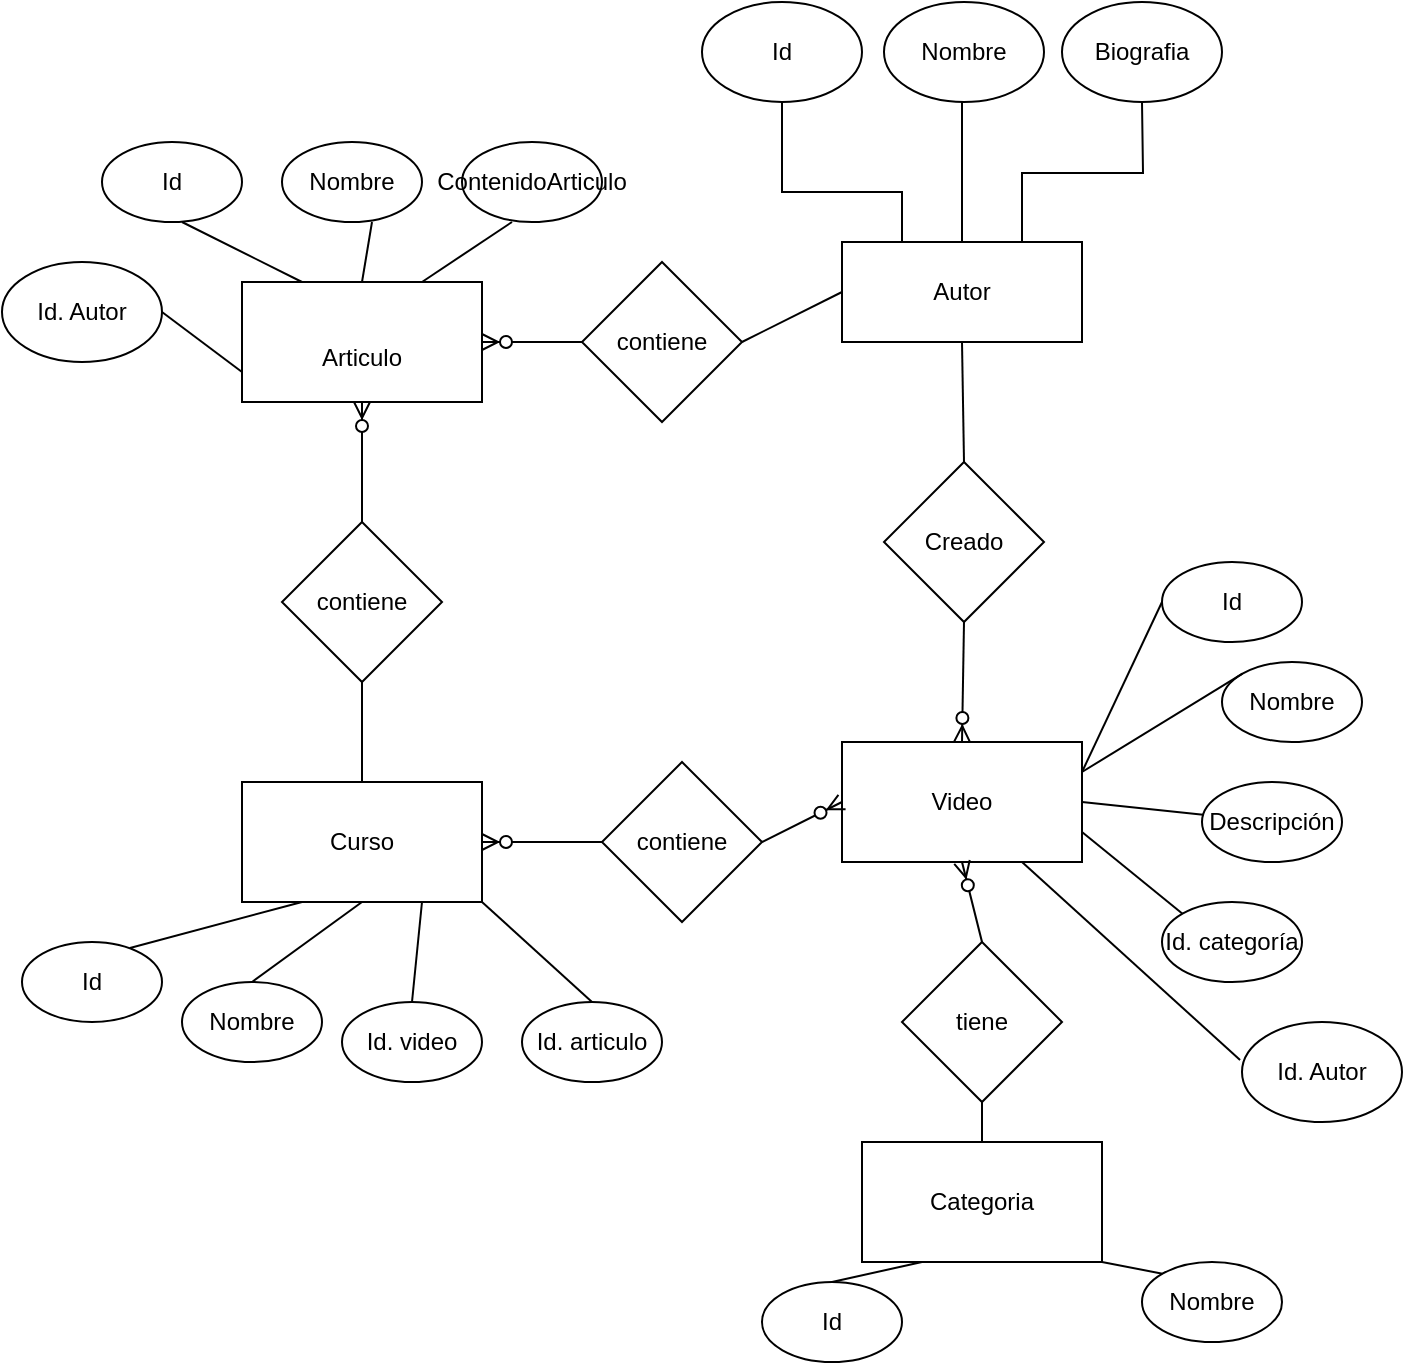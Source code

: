 <mxfile version="22.1.8" type="github">
  <diagram name="Page-1" id="bShrFsk_v7wB2PO9vDBH">
    <mxGraphModel dx="1434" dy="788" grid="1" gridSize="10" guides="1" tooltips="1" connect="1" arrows="1" fold="1" page="1" pageScale="1" pageWidth="850" pageHeight="1100" math="0" shadow="0">
      <root>
        <mxCell id="0" />
        <mxCell id="1" parent="0" />
        <mxCell id="FR-igSrA6LLMVyEzO0AX-17" style="rounded=0;orthogonalLoop=1;jettySize=auto;html=1;exitX=0.5;exitY=1;exitDx=0;exitDy=0;entryX=0.5;entryY=0;entryDx=0;entryDy=0;endArrow=none;endFill=0;" parent="1" source="FR-igSrA6LLMVyEzO0AX-1" target="FR-igSrA6LLMVyEzO0AX-9" edge="1">
          <mxGeometry relative="1" as="geometry" />
        </mxCell>
        <mxCell id="FR-igSrA6LLMVyEzO0AX-1" value="Autor&lt;br&gt;" style="rounded=0;whiteSpace=wrap;html=1;" parent="1" vertex="1">
          <mxGeometry x="450" y="230" width="120" height="50" as="geometry" />
        </mxCell>
        <mxCell id="FR-igSrA6LLMVyEzO0AX-2" value="Id" style="ellipse;whiteSpace=wrap;html=1;" parent="1" vertex="1">
          <mxGeometry x="380" y="110" width="80" height="50" as="geometry" />
        </mxCell>
        <mxCell id="FR-igSrA6LLMVyEzO0AX-3" value="Nombre" style="ellipse;whiteSpace=wrap;html=1;" parent="1" vertex="1">
          <mxGeometry x="471" y="110" width="80" height="50" as="geometry" />
        </mxCell>
        <mxCell id="FR-igSrA6LLMVyEzO0AX-4" value="Biografia" style="ellipse;whiteSpace=wrap;html=1;" parent="1" vertex="1">
          <mxGeometry x="560" y="110" width="80" height="50" as="geometry" />
        </mxCell>
        <mxCell id="FR-igSrA6LLMVyEzO0AX-6" value="" style="endArrow=none;html=1;rounded=0;edgeStyle=orthogonalEdgeStyle;exitX=0.75;exitY=0;exitDx=0;exitDy=0;" parent="1" source="FR-igSrA6LLMVyEzO0AX-1" edge="1">
          <mxGeometry width="50" height="50" relative="1" as="geometry">
            <mxPoint x="550" y="210" as="sourcePoint" />
            <mxPoint x="600" y="160" as="targetPoint" />
          </mxGeometry>
        </mxCell>
        <mxCell id="FR-igSrA6LLMVyEzO0AX-7" value="" style="endArrow=none;html=1;rounded=0;edgeStyle=orthogonalEdgeStyle;" parent="1" edge="1">
          <mxGeometry width="50" height="50" relative="1" as="geometry">
            <mxPoint x="510" y="230" as="sourcePoint" />
            <mxPoint x="510" y="159.5" as="targetPoint" />
          </mxGeometry>
        </mxCell>
        <mxCell id="FR-igSrA6LLMVyEzO0AX-8" value="" style="endArrow=none;html=1;rounded=0;edgeStyle=orthogonalEdgeStyle;entryX=0.5;entryY=1;entryDx=0;entryDy=0;exitX=0.25;exitY=0;exitDx=0;exitDy=0;" parent="1" source="FR-igSrA6LLMVyEzO0AX-1" target="FR-igSrA6LLMVyEzO0AX-2" edge="1">
          <mxGeometry width="50" height="50" relative="1" as="geometry">
            <mxPoint x="520" y="240" as="sourcePoint" />
            <mxPoint x="520" y="169.5" as="targetPoint" />
            <Array as="points">
              <mxPoint x="480" y="205" />
              <mxPoint x="420" y="205" />
            </Array>
          </mxGeometry>
        </mxCell>
        <mxCell id="FR-igSrA6LLMVyEzO0AX-9" value="Creado" style="rhombus;whiteSpace=wrap;html=1;" parent="1" vertex="1">
          <mxGeometry x="471" y="340" width="80" height="80" as="geometry" />
        </mxCell>
        <mxCell id="FR-igSrA6LLMVyEzO0AX-10" value="Video" style="rounded=0;whiteSpace=wrap;html=1;" parent="1" vertex="1">
          <mxGeometry x="450" y="480" width="120" height="60" as="geometry" />
        </mxCell>
        <mxCell id="FR-igSrA6LLMVyEzO0AX-11" value="Descripción" style="ellipse;whiteSpace=wrap;html=1;" parent="1" vertex="1">
          <mxGeometry x="630" y="500" width="70" height="40" as="geometry" />
        </mxCell>
        <mxCell id="FR-igSrA6LLMVyEzO0AX-12" value="Nombre" style="ellipse;whiteSpace=wrap;html=1;" parent="1" vertex="1">
          <mxGeometry x="640" y="440" width="70" height="40" as="geometry" />
        </mxCell>
        <mxCell id="FR-igSrA6LLMVyEzO0AX-13" value="" style="endArrow=none;html=1;rounded=0;entryX=1;entryY=0.5;entryDx=0;entryDy=0;" parent="1" source="FR-igSrA6LLMVyEzO0AX-11" target="FR-igSrA6LLMVyEzO0AX-10" edge="1">
          <mxGeometry width="50" height="50" relative="1" as="geometry">
            <mxPoint x="520" y="240" as="sourcePoint" />
            <mxPoint x="520" y="169.5" as="targetPoint" />
          </mxGeometry>
        </mxCell>
        <mxCell id="FR-igSrA6LLMVyEzO0AX-14" value="" style="endArrow=none;html=1;rounded=0;exitX=0;exitY=0;exitDx=0;exitDy=0;entryX=1;entryY=0.25;entryDx=0;entryDy=0;" parent="1" source="FR-igSrA6LLMVyEzO0AX-12" target="FR-igSrA6LLMVyEzO0AX-10" edge="1">
          <mxGeometry width="50" height="50" relative="1" as="geometry">
            <mxPoint x="630" y="455" as="sourcePoint" />
            <mxPoint x="590" y="490" as="targetPoint" />
            <Array as="points" />
          </mxGeometry>
        </mxCell>
        <mxCell id="FR-igSrA6LLMVyEzO0AX-15" value="" style="fontSize=12;html=1;endArrow=ERzeroToMany;endFill=1;rounded=0;exitX=0.5;exitY=1;exitDx=0;exitDy=0;entryX=0.5;entryY=0;entryDx=0;entryDy=0;" parent="1" source="FR-igSrA6LLMVyEzO0AX-9" target="FR-igSrA6LLMVyEzO0AX-10" edge="1">
          <mxGeometry width="100" height="100" relative="1" as="geometry">
            <mxPoint x="500" y="390" as="sourcePoint" />
            <mxPoint x="499" y="520" as="targetPoint" />
          </mxGeometry>
        </mxCell>
        <mxCell id="FR-igSrA6LLMVyEzO0AX-18" value="Curso" style="rounded=0;whiteSpace=wrap;html=1;" parent="1" vertex="1">
          <mxGeometry x="150" y="500" width="120" height="60" as="geometry" />
        </mxCell>
        <mxCell id="FR-igSrA6LLMVyEzO0AX-21" style="edgeStyle=none;rounded=0;orthogonalLoop=1;jettySize=auto;html=1;" parent="1" source="FR-igSrA6LLMVyEzO0AX-19" edge="1">
          <mxGeometry relative="1" as="geometry">
            <mxPoint x="330" y="530" as="targetPoint" />
          </mxGeometry>
        </mxCell>
        <mxCell id="FR-igSrA6LLMVyEzO0AX-19" value="contiene" style="rhombus;whiteSpace=wrap;html=1;" parent="1" vertex="1">
          <mxGeometry x="330" y="490" width="80" height="80" as="geometry" />
        </mxCell>
        <mxCell id="FR-igSrA6LLMVyEzO0AX-22" value="" style="fontSize=12;html=1;endArrow=ERzeroToMany;endFill=1;rounded=0;exitX=1;exitY=0.5;exitDx=0;exitDy=0;entryX=0;entryY=0.5;entryDx=0;entryDy=0;" parent="1" source="FR-igSrA6LLMVyEzO0AX-19" target="FR-igSrA6LLMVyEzO0AX-10" edge="1">
          <mxGeometry width="100" height="100" relative="1" as="geometry">
            <mxPoint x="521" y="430" as="sourcePoint" />
            <mxPoint x="520" y="510" as="targetPoint" />
          </mxGeometry>
        </mxCell>
        <mxCell id="FR-igSrA6LLMVyEzO0AX-23" value="&lt;br&gt;Articulo" style="rounded=0;whiteSpace=wrap;html=1;" parent="1" vertex="1">
          <mxGeometry x="150" y="250" width="120" height="60" as="geometry" />
        </mxCell>
        <mxCell id="FR-igSrA6LLMVyEzO0AX-25" value="contiene" style="rhombus;whiteSpace=wrap;html=1;" parent="1" vertex="1">
          <mxGeometry x="170" y="370" width="80" height="80" as="geometry" />
        </mxCell>
        <mxCell id="FR-igSrA6LLMVyEzO0AX-26" style="rounded=0;orthogonalLoop=1;jettySize=auto;html=1;exitX=0.5;exitY=1;exitDx=0;exitDy=0;entryX=0.5;entryY=0;entryDx=0;entryDy=0;endArrow=none;endFill=0;" parent="1" source="FR-igSrA6LLMVyEzO0AX-25" target="FR-igSrA6LLMVyEzO0AX-18" edge="1">
          <mxGeometry relative="1" as="geometry">
            <mxPoint x="220" y="479" as="sourcePoint" />
            <mxPoint x="280" y="479" as="targetPoint" />
          </mxGeometry>
        </mxCell>
        <mxCell id="FR-igSrA6LLMVyEzO0AX-27" value="" style="fontSize=12;html=1;endArrow=ERzeroToMany;endFill=1;rounded=0;exitX=0.5;exitY=0;exitDx=0;exitDy=0;entryX=0.5;entryY=1;entryDx=0;entryDy=0;" parent="1" source="FR-igSrA6LLMVyEzO0AX-25" target="FR-igSrA6LLMVyEzO0AX-23" edge="1">
          <mxGeometry width="100" height="100" relative="1" as="geometry">
            <mxPoint x="420" y="540" as="sourcePoint" />
            <mxPoint x="460" y="540" as="targetPoint" />
            <Array as="points" />
          </mxGeometry>
        </mxCell>
        <mxCell id="FR-igSrA6LLMVyEzO0AX-30" value="contiene" style="rhombus;whiteSpace=wrap;html=1;" parent="1" vertex="1">
          <mxGeometry x="320" y="240" width="80" height="80" as="geometry" />
        </mxCell>
        <mxCell id="FR-igSrA6LLMVyEzO0AX-32" value="" style="fontSize=12;html=1;endArrow=ERzeroToMany;endFill=1;rounded=0;exitX=0;exitY=0.5;exitDx=0;exitDy=0;entryX=1;entryY=0.5;entryDx=0;entryDy=0;" parent="1" source="FR-igSrA6LLMVyEzO0AX-30" target="FR-igSrA6LLMVyEzO0AX-23" edge="1">
          <mxGeometry width="100" height="100" relative="1" as="geometry">
            <mxPoint x="220" y="380" as="sourcePoint" />
            <mxPoint x="220" y="320" as="targetPoint" />
            <Array as="points" />
          </mxGeometry>
        </mxCell>
        <mxCell id="FR-igSrA6LLMVyEzO0AX-33" style="rounded=0;orthogonalLoop=1;jettySize=auto;html=1;exitX=1;exitY=0.5;exitDx=0;exitDy=0;entryX=0;entryY=0.5;entryDx=0;entryDy=0;endArrow=none;endFill=0;" parent="1" source="FR-igSrA6LLMVyEzO0AX-30" target="FR-igSrA6LLMVyEzO0AX-1" edge="1">
          <mxGeometry relative="1" as="geometry">
            <mxPoint x="400" y="290" as="sourcePoint" />
            <mxPoint x="400" y="340" as="targetPoint" />
          </mxGeometry>
        </mxCell>
        <mxCell id="S8FImL72Wb2MsRWylrde-1" value="Id. categoría" style="ellipse;whiteSpace=wrap;html=1;" vertex="1" parent="1">
          <mxGeometry x="610" y="560" width="70" height="40" as="geometry" />
        </mxCell>
        <mxCell id="S8FImL72Wb2MsRWylrde-2" value="Id. articulo" style="ellipse;whiteSpace=wrap;html=1;" vertex="1" parent="1">
          <mxGeometry x="290" y="610" width="70" height="40" as="geometry" />
        </mxCell>
        <mxCell id="S8FImL72Wb2MsRWylrde-3" value="Id" style="ellipse;whiteSpace=wrap;html=1;" vertex="1" parent="1">
          <mxGeometry x="40" y="580" width="70" height="40" as="geometry" />
        </mxCell>
        <mxCell id="S8FImL72Wb2MsRWylrde-4" value="Nombre" style="ellipse;whiteSpace=wrap;html=1;" vertex="1" parent="1">
          <mxGeometry x="120" y="600" width="70" height="40" as="geometry" />
        </mxCell>
        <mxCell id="S8FImL72Wb2MsRWylrde-5" value="Id. video" style="ellipse;whiteSpace=wrap;html=1;" vertex="1" parent="1">
          <mxGeometry x="200" y="610" width="70" height="40" as="geometry" />
        </mxCell>
        <mxCell id="S8FImL72Wb2MsRWylrde-7" value="Id" style="ellipse;whiteSpace=wrap;html=1;" vertex="1" parent="1">
          <mxGeometry x="80" y="180" width="70" height="40" as="geometry" />
        </mxCell>
        <mxCell id="S8FImL72Wb2MsRWylrde-8" value="Nombre" style="ellipse;whiteSpace=wrap;html=1;" vertex="1" parent="1">
          <mxGeometry x="170" y="180" width="70" height="40" as="geometry" />
        </mxCell>
        <mxCell id="S8FImL72Wb2MsRWylrde-10" value="Categoria" style="rounded=0;whiteSpace=wrap;html=1;" vertex="1" parent="1">
          <mxGeometry x="460" y="680" width="120" height="60" as="geometry" />
        </mxCell>
        <mxCell id="S8FImL72Wb2MsRWylrde-11" value="Id" style="ellipse;whiteSpace=wrap;html=1;" vertex="1" parent="1">
          <mxGeometry x="410" y="750" width="70" height="40" as="geometry" />
        </mxCell>
        <mxCell id="S8FImL72Wb2MsRWylrde-12" value="Nombre" style="ellipse;whiteSpace=wrap;html=1;" vertex="1" parent="1">
          <mxGeometry x="600" y="740" width="70" height="40" as="geometry" />
        </mxCell>
        <mxCell id="S8FImL72Wb2MsRWylrde-13" value="" style="endArrow=none;html=1;rounded=0;entryX=1;entryY=0.25;entryDx=0;entryDy=0;exitX=0;exitY=0.5;exitDx=0;exitDy=0;" edge="1" parent="1" source="S8FImL72Wb2MsRWylrde-30" target="FR-igSrA6LLMVyEzO0AX-10">
          <mxGeometry width="50" height="50" relative="1" as="geometry">
            <mxPoint x="621" y="436" as="sourcePoint" />
            <mxPoint x="566" y="480" as="targetPoint" />
          </mxGeometry>
        </mxCell>
        <mxCell id="S8FImL72Wb2MsRWylrde-14" value="" style="endArrow=none;html=1;rounded=0;entryX=0.75;entryY=0;entryDx=0;entryDy=0;" edge="1" parent="1" target="FR-igSrA6LLMVyEzO0AX-23">
          <mxGeometry width="50" height="50" relative="1" as="geometry">
            <mxPoint x="285" y="220" as="sourcePoint" />
            <mxPoint x="230" y="264" as="targetPoint" />
          </mxGeometry>
        </mxCell>
        <mxCell id="S8FImL72Wb2MsRWylrde-15" value="" style="endArrow=none;html=1;rounded=0;entryX=0.25;entryY=0;entryDx=0;entryDy=0;" edge="1" parent="1" target="FR-igSrA6LLMVyEzO0AX-23">
          <mxGeometry width="50" height="50" relative="1" as="geometry">
            <mxPoint x="120" y="220" as="sourcePoint" />
            <mxPoint x="65" y="264" as="targetPoint" />
          </mxGeometry>
        </mxCell>
        <mxCell id="S8FImL72Wb2MsRWylrde-16" value="" style="endArrow=none;html=1;rounded=0;entryX=1;entryY=0.5;entryDx=0;entryDy=0;exitX=0.5;exitY=0;exitDx=0;exitDy=0;" edge="1" parent="1" source="FR-igSrA6LLMVyEzO0AX-23">
          <mxGeometry width="50" height="50" relative="1" as="geometry">
            <mxPoint x="270" y="176" as="sourcePoint" />
            <mxPoint x="215" y="220" as="targetPoint" />
          </mxGeometry>
        </mxCell>
        <mxCell id="S8FImL72Wb2MsRWylrde-18" value="" style="endArrow=none;html=1;rounded=0;entryX=0.771;entryY=0.075;entryDx=0;entryDy=0;exitX=0.25;exitY=1;exitDx=0;exitDy=0;entryPerimeter=0;" edge="1" parent="1" source="FR-igSrA6LLMVyEzO0AX-18" target="S8FImL72Wb2MsRWylrde-3">
          <mxGeometry width="50" height="50" relative="1" as="geometry">
            <mxPoint x="175" y="550" as="sourcePoint" />
            <mxPoint x="120" y="594" as="targetPoint" />
          </mxGeometry>
        </mxCell>
        <mxCell id="S8FImL72Wb2MsRWylrde-19" value="" style="endArrow=none;html=1;rounded=0;entryX=0;entryY=0;entryDx=0;entryDy=0;exitX=0.5;exitY=1;exitDx=0;exitDy=0;" edge="1" parent="1" source="S8FImL72Wb2MsRWylrde-10" target="S8FImL72Wb2MsRWylrde-12">
          <mxGeometry width="50" height="50" relative="1" as="geometry">
            <mxPoint x="635" y="686" as="sourcePoint" />
            <mxPoint x="580" y="730" as="targetPoint" />
            <Array as="points">
              <mxPoint x="580" y="740" />
            </Array>
          </mxGeometry>
        </mxCell>
        <mxCell id="S8FImL72Wb2MsRWylrde-20" value="" style="endArrow=none;html=1;rounded=0;entryX=0.25;entryY=1;entryDx=0;entryDy=0;exitX=0.5;exitY=0;exitDx=0;exitDy=0;" edge="1" parent="1" source="S8FImL72Wb2MsRWylrde-11" target="S8FImL72Wb2MsRWylrde-10">
          <mxGeometry width="50" height="50" relative="1" as="geometry">
            <mxPoint x="560" y="656" as="sourcePoint" />
            <mxPoint x="505" y="700" as="targetPoint" />
          </mxGeometry>
        </mxCell>
        <mxCell id="S8FImL72Wb2MsRWylrde-21" value="" style="endArrow=none;html=1;rounded=0;entryX=1;entryY=0.75;entryDx=0;entryDy=0;exitX=0;exitY=0;exitDx=0;exitDy=0;" edge="1" parent="1" source="S8FImL72Wb2MsRWylrde-1" target="FR-igSrA6LLMVyEzO0AX-10">
          <mxGeometry width="50" height="50" relative="1" as="geometry">
            <mxPoint x="625" y="516" as="sourcePoint" />
            <mxPoint x="570" y="560" as="targetPoint" />
          </mxGeometry>
        </mxCell>
        <mxCell id="S8FImL72Wb2MsRWylrde-24" value="ContenidoArticulo" style="ellipse;whiteSpace=wrap;html=1;" vertex="1" parent="1">
          <mxGeometry x="260" y="180" width="70" height="40" as="geometry" />
        </mxCell>
        <mxCell id="S8FImL72Wb2MsRWylrde-25" value="tiene" style="rhombus;whiteSpace=wrap;html=1;" vertex="1" parent="1">
          <mxGeometry x="480" y="580" width="80" height="80" as="geometry" />
        </mxCell>
        <mxCell id="S8FImL72Wb2MsRWylrde-26" style="rounded=0;orthogonalLoop=1;jettySize=auto;html=1;exitX=0.5;exitY=1;exitDx=0;exitDy=0;entryX=0.5;entryY=0;entryDx=0;entryDy=0;endArrow=none;endFill=0;" edge="1" parent="1" source="S8FImL72Wb2MsRWylrde-25" target="S8FImL72Wb2MsRWylrde-10">
          <mxGeometry relative="1" as="geometry">
            <mxPoint x="580" y="610" as="sourcePoint" />
            <mxPoint x="581" y="670" as="targetPoint" />
          </mxGeometry>
        </mxCell>
        <mxCell id="S8FImL72Wb2MsRWylrde-27" style="edgeStyle=none;rounded=0;orthogonalLoop=1;jettySize=auto;html=1;exitX=0.5;exitY=0;exitDx=0;exitDy=0;" edge="1" parent="1" source="S8FImL72Wb2MsRWylrde-25" target="S8FImL72Wb2MsRWylrde-25">
          <mxGeometry relative="1" as="geometry" />
        </mxCell>
        <mxCell id="S8FImL72Wb2MsRWylrde-28" style="edgeStyle=none;rounded=0;orthogonalLoop=1;jettySize=auto;html=1;exitX=0;exitY=0;exitDx=0;exitDy=0;" edge="1" parent="1" source="S8FImL72Wb2MsRWylrde-25" target="S8FImL72Wb2MsRWylrde-25">
          <mxGeometry relative="1" as="geometry" />
        </mxCell>
        <mxCell id="S8FImL72Wb2MsRWylrde-29" value="" style="fontSize=12;html=1;endArrow=ERzeroToMany;endFill=1;rounded=0;exitX=0.5;exitY=0;exitDx=0;exitDy=0;entryX=0.5;entryY=1;entryDx=0;entryDy=0;" edge="1" parent="1" source="S8FImL72Wb2MsRWylrde-25" target="FR-igSrA6LLMVyEzO0AX-10">
          <mxGeometry width="100" height="100" relative="1" as="geometry">
            <mxPoint x="519.5" y="580" as="sourcePoint" />
            <mxPoint x="519.5" y="520" as="targetPoint" />
            <Array as="points" />
          </mxGeometry>
        </mxCell>
        <mxCell id="S8FImL72Wb2MsRWylrde-30" value="Id" style="ellipse;whiteSpace=wrap;html=1;" vertex="1" parent="1">
          <mxGeometry x="610" y="390" width="70" height="40" as="geometry" />
        </mxCell>
        <mxCell id="S8FImL72Wb2MsRWylrde-32" value="" style="endArrow=none;html=1;rounded=0;exitX=0.5;exitY=1;exitDx=0;exitDy=0;entryX=0.5;entryY=0;entryDx=0;entryDy=0;" edge="1" parent="1" source="FR-igSrA6LLMVyEzO0AX-18" target="S8FImL72Wb2MsRWylrde-4">
          <mxGeometry width="50" height="50" relative="1" as="geometry">
            <mxPoint x="190" y="570" as="sourcePoint" />
            <mxPoint x="200" y="620" as="targetPoint" />
          </mxGeometry>
        </mxCell>
        <mxCell id="S8FImL72Wb2MsRWylrde-33" style="edgeStyle=none;rounded=0;orthogonalLoop=1;jettySize=auto;html=1;entryX=0.5;entryY=0;entryDx=0;entryDy=0;" edge="1" parent="1" source="S8FImL72Wb2MsRWylrde-4" target="S8FImL72Wb2MsRWylrde-4">
          <mxGeometry relative="1" as="geometry" />
        </mxCell>
        <mxCell id="S8FImL72Wb2MsRWylrde-36" value="" style="endArrow=none;html=1;rounded=0;exitX=0.75;exitY=1;exitDx=0;exitDy=0;entryX=0.5;entryY=0;entryDx=0;entryDy=0;" edge="1" parent="1" source="FR-igSrA6LLMVyEzO0AX-18" target="S8FImL72Wb2MsRWylrde-5">
          <mxGeometry width="50" height="50" relative="1" as="geometry">
            <mxPoint x="220" y="570" as="sourcePoint" />
            <mxPoint x="260" y="600" as="targetPoint" />
          </mxGeometry>
        </mxCell>
        <mxCell id="S8FImL72Wb2MsRWylrde-37" value="" style="endArrow=none;html=1;rounded=0;exitX=1;exitY=1;exitDx=0;exitDy=0;entryX=0.5;entryY=0;entryDx=0;entryDy=0;" edge="1" parent="1" source="FR-igSrA6LLMVyEzO0AX-18" target="S8FImL72Wb2MsRWylrde-2">
          <mxGeometry width="50" height="50" relative="1" as="geometry">
            <mxPoint x="250" y="570" as="sourcePoint" />
            <mxPoint x="245" y="620" as="targetPoint" />
          </mxGeometry>
        </mxCell>
        <mxCell id="S8FImL72Wb2MsRWylrde-38" value="Id. Autor" style="ellipse;whiteSpace=wrap;html=1;" vertex="1" parent="1">
          <mxGeometry x="650" y="620" width="80" height="50" as="geometry" />
        </mxCell>
        <mxCell id="S8FImL72Wb2MsRWylrde-39" value="" style="endArrow=none;html=1;rounded=0;entryX=-0.012;entryY=0.38;entryDx=0;entryDy=0;entryPerimeter=0;exitX=0.75;exitY=1;exitDx=0;exitDy=0;" edge="1" parent="1" source="FR-igSrA6LLMVyEzO0AX-10" target="S8FImL72Wb2MsRWylrde-38">
          <mxGeometry width="50" height="50" relative="1" as="geometry">
            <mxPoint x="520" y="240" as="sourcePoint" />
            <mxPoint x="520" y="169.5" as="targetPoint" />
          </mxGeometry>
        </mxCell>
        <mxCell id="S8FImL72Wb2MsRWylrde-40" value="Id. Autor" style="ellipse;whiteSpace=wrap;html=1;" vertex="1" parent="1">
          <mxGeometry x="30" y="240" width="80" height="50" as="geometry" />
        </mxCell>
        <mxCell id="S8FImL72Wb2MsRWylrde-41" value="" style="endArrow=none;html=1;rounded=0;entryX=1;entryY=0.5;entryDx=0;entryDy=0;exitX=0;exitY=0.75;exitDx=0;exitDy=0;" edge="1" parent="1" target="S8FImL72Wb2MsRWylrde-40" source="FR-igSrA6LLMVyEzO0AX-23">
          <mxGeometry width="50" height="50" relative="1" as="geometry">
            <mxPoint x="-80" y="160" as="sourcePoint" />
            <mxPoint x="-100" y="-210.5" as="targetPoint" />
          </mxGeometry>
        </mxCell>
        <mxCell id="S8FImL72Wb2MsRWylrde-43" value="" style="fontSize=12;html=1;endArrow=ERzeroToMany;endFill=1;rounded=0;exitX=0;exitY=0.5;exitDx=0;exitDy=0;entryX=1;entryY=0.5;entryDx=0;entryDy=0;" edge="1" parent="1" source="FR-igSrA6LLMVyEzO0AX-19" target="FR-igSrA6LLMVyEzO0AX-18">
          <mxGeometry width="100" height="100" relative="1" as="geometry">
            <mxPoint x="420" y="540" as="sourcePoint" />
            <mxPoint x="460" y="520" as="targetPoint" />
          </mxGeometry>
        </mxCell>
      </root>
    </mxGraphModel>
  </diagram>
</mxfile>
